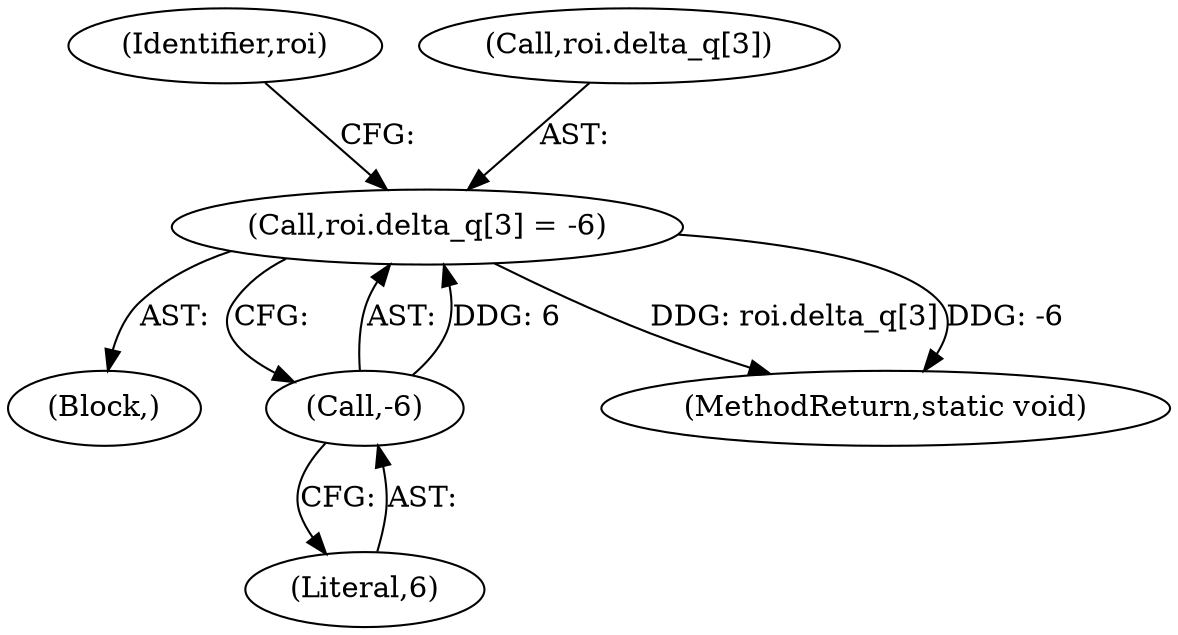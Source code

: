 digraph "0_Android_5a9753fca56f0eeb9f61e342b2fccffc364f9426_9@array" {
"1000157" [label="(Call,roi.delta_q[3] = -6)"];
"1000163" [label="(Call,-6)"];
"1000163" [label="(Call,-6)"];
"1000164" [label="(Literal,6)"];
"1000103" [label="(Block,)"];
"1000168" [label="(Identifier,roi)"];
"1000272" [label="(MethodReturn,static void)"];
"1000158" [label="(Call,roi.delta_q[3])"];
"1000157" [label="(Call,roi.delta_q[3] = -6)"];
"1000157" -> "1000103"  [label="AST: "];
"1000157" -> "1000163"  [label="CFG: "];
"1000158" -> "1000157"  [label="AST: "];
"1000163" -> "1000157"  [label="AST: "];
"1000168" -> "1000157"  [label="CFG: "];
"1000157" -> "1000272"  [label="DDG: roi.delta_q[3]"];
"1000157" -> "1000272"  [label="DDG: -6"];
"1000163" -> "1000157"  [label="DDG: 6"];
"1000163" -> "1000164"  [label="CFG: "];
"1000164" -> "1000163"  [label="AST: "];
}
